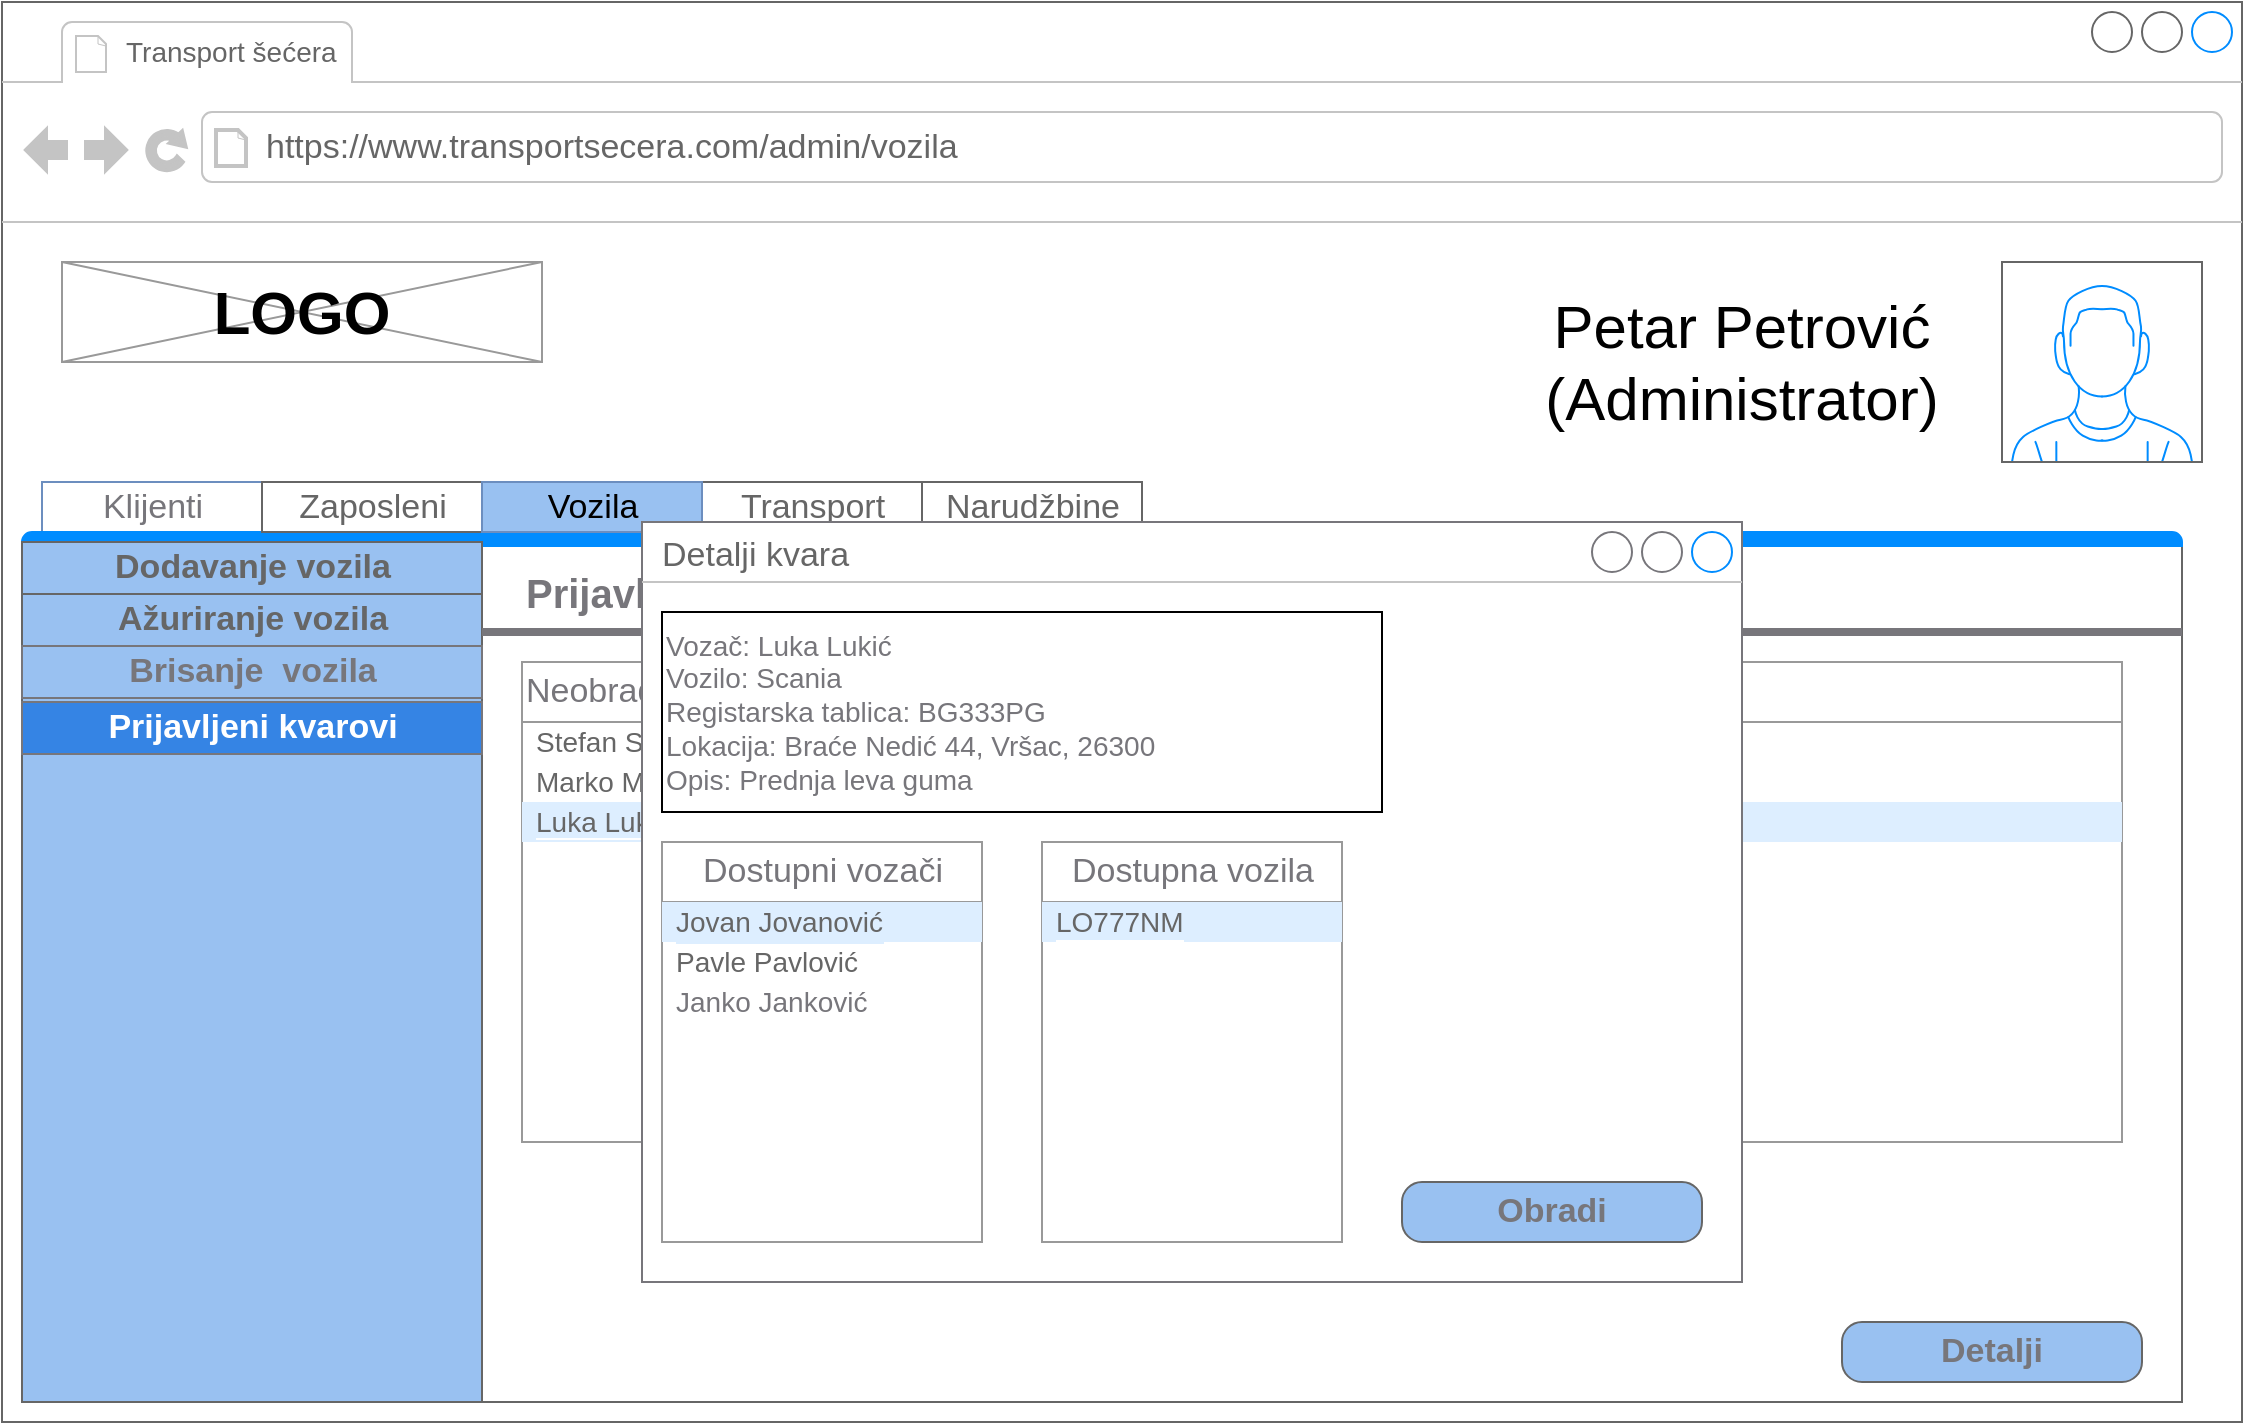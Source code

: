 <mxfile version="20.7.2" type="device"><diagram id="ky4BVYnxGXiWYMwusSBA" name="Page-1"><mxGraphModel dx="956" dy="516" grid="1" gridSize="10" guides="1" tooltips="1" connect="1" arrows="1" fold="1" page="1" pageScale="1" pageWidth="1169" pageHeight="827" math="0" shadow="0"><root><mxCell id="0"/><mxCell id="1" parent="0"/><mxCell id="joHXfqHR-YhRdE-sdu8e-1" value="" style="strokeWidth=1;shadow=0;dashed=0;align=center;html=1;shape=mxgraph.mockup.containers.browserWindow;rSize=0;strokeColor=#666666;strokeColor2=#008cff;strokeColor3=#c4c4c4;mainText=,;recursiveResize=0;" parent="1" vertex="1"><mxGeometry x="40" y="80" width="1120" height="710" as="geometry"/></mxCell><mxCell id="joHXfqHR-YhRdE-sdu8e-2" value="Transport šećera" style="strokeWidth=1;shadow=0;dashed=0;align=center;html=1;shape=mxgraph.mockup.containers.anchor;fontSize=14;fontColor=#666666;align=left;" parent="joHXfqHR-YhRdE-sdu8e-1" vertex="1"><mxGeometry x="60" y="10" width="110" height="30" as="geometry"/></mxCell><mxCell id="joHXfqHR-YhRdE-sdu8e-3" value="https://www.transportsecera.com/admin/vozila" style="strokeWidth=1;shadow=0;dashed=0;align=center;html=1;shape=mxgraph.mockup.containers.anchor;rSize=0;fontSize=17;fontColor=#666666;align=left;" parent="joHXfqHR-YhRdE-sdu8e-1" vertex="1"><mxGeometry x="130" y="60" width="450" height="26" as="geometry"/></mxCell><mxCell id="joHXfqHR-YhRdE-sdu8e-10" value="" style="verticalLabelPosition=bottom;shadow=0;dashed=0;align=center;html=1;verticalAlign=top;strokeWidth=1;shape=mxgraph.mockup.graphics.simpleIcon;strokeColor=#999999;fontSize=14;" parent="joHXfqHR-YhRdE-sdu8e-1" vertex="1"><mxGeometry x="30" y="130" width="240" height="50" as="geometry"/></mxCell><mxCell id="joHXfqHR-YhRdE-sdu8e-11" value="&lt;div style=&quot;font-size: 30px;&quot;&gt;LOGO&lt;/div&gt;" style="text;html=1;strokeColor=none;fillColor=none;align=center;verticalAlign=middle;whiteSpace=wrap;rounded=0;fontSize=30;fontStyle=1" parent="joHXfqHR-YhRdE-sdu8e-1" vertex="1"><mxGeometry x="120" y="140" width="60" height="30" as="geometry"/></mxCell><mxCell id="joHXfqHR-YhRdE-sdu8e-12" value="" style="verticalLabelPosition=bottom;shadow=0;dashed=0;align=center;html=1;verticalAlign=top;strokeWidth=1;shape=mxgraph.mockup.containers.userMale;strokeColor=#666666;strokeColor2=#008cff;fontSize=30;" parent="joHXfqHR-YhRdE-sdu8e-1" vertex="1"><mxGeometry x="1000" y="130" width="100" height="100" as="geometry"/></mxCell><mxCell id="joHXfqHR-YhRdE-sdu8e-13" value="&lt;div&gt;Petar Petrović &lt;br&gt;&lt;/div&gt;&lt;div&gt;(Administrator)&lt;br&gt;&lt;/div&gt;" style="text;html=1;strokeColor=none;fillColor=none;align=center;verticalAlign=middle;whiteSpace=wrap;rounded=0;fontSize=30;" parent="joHXfqHR-YhRdE-sdu8e-1" vertex="1"><mxGeometry x="750" y="140" width="240" height="80" as="geometry"/></mxCell><mxCell id="joHXfqHR-YhRdE-sdu8e-47" value="Transport" style="strokeColor=inherit;fillColor=inherit;gradientColor=inherit;strokeWidth=1;shadow=0;dashed=0;align=center;html=1;shape=mxgraph.mockup.containers.rrect;rSize=0;fontSize=17;fontColor=#666666;gradientColor=none;labelBackgroundColor=default;" parent="joHXfqHR-YhRdE-sdu8e-1" vertex="1"><mxGeometry width="110" height="25" relative="1" as="geometry"><mxPoint x="350" y="240" as="offset"/></mxGeometry></mxCell><mxCell id="joHXfqHR-YhRdE-sdu8e-41" value="" style="strokeWidth=1;shadow=0;dashed=0;align=center;html=1;shape=mxgraph.mockup.containers.marginRect2;rectMarginTop=32;strokeColor=#666666;gradientColor=none;labelBackgroundColor=default;fontSize=30;fontColor=#000000;" parent="joHXfqHR-YhRdE-sdu8e-1" vertex="1"><mxGeometry x="10" y="240" width="1080" height="460" as="geometry"/></mxCell><mxCell id="joHXfqHR-YhRdE-sdu8e-42" value="&lt;font color=&quot;#77767b&quot;&gt;&lt;span style=&quot;background-color: rgb(255, 255, 255);&quot;&gt;Klijenti &lt;/span&gt;&lt;/font&gt;" style="strokeColor=#6c8ebf;fillColor=#ffffff;gradientColor=#7ea6e0;strokeWidth=1;shadow=0;dashed=0;align=center;html=1;shape=mxgraph.mockup.containers.rrect;rSize=0;fontSize=17;gradientColor=none;labelBackgroundColor=default;" parent="joHXfqHR-YhRdE-sdu8e-41" vertex="1"><mxGeometry width="110" height="25" relative="1" as="geometry"><mxPoint x="10" as="offset"/></mxGeometry></mxCell><mxCell id="joHXfqHR-YhRdE-sdu8e-45" value="" style="strokeWidth=1;shadow=0;dashed=0;align=center;html=1;shape=mxgraph.mockup.containers.topButton;rSize=5;strokeColor=#008cff;fillColor=#008cff;gradientColor=none;resizeWidth=1;movable=0;deletable=1;labelBackgroundColor=default;fontSize=30;fontColor=#000000;" parent="joHXfqHR-YhRdE-sdu8e-41" vertex="1"><mxGeometry width="1080" height="7" relative="1" as="geometry"><mxPoint y="25" as="offset"/></mxGeometry></mxCell><mxCell id="joHXfqHR-YhRdE-sdu8e-51" value="Zaposleni" style="strokeColor=inherit;fillColor=inherit;gradientColor=inherit;strokeWidth=1;shadow=0;dashed=0;align=center;html=1;shape=mxgraph.mockup.containers.rrect;rSize=0;fontSize=17;fontColor=#666666;gradientColor=none;labelBackgroundColor=default;" parent="joHXfqHR-YhRdE-sdu8e-41" vertex="1"><mxGeometry width="110" height="25" relative="1" as="geometry"><mxPoint x="120" as="offset"/></mxGeometry></mxCell><mxCell id="joHXfqHR-YhRdE-sdu8e-58" value="Vozila" style="strokeColor=#6c8ebf;fillColor=#99c1f1;strokeWidth=1;shadow=0;dashed=0;align=center;html=1;shape=mxgraph.mockup.containers.rrect;rSize=0;fontSize=17;gradientColor=none;labelBackgroundColor=#99c1f1;" parent="joHXfqHR-YhRdE-sdu8e-41" vertex="1"><mxGeometry width="110" height="25" relative="1" as="geometry"><mxPoint x="230" as="offset"/></mxGeometry></mxCell><mxCell id="joHXfqHR-YhRdE-sdu8e-76" value="" style="strokeWidth=1;shadow=0;dashed=0;align=center;html=1;shape=mxgraph.mockup.containers.rrect;rSize=0;strokeColor=#666666;labelBackgroundColor=#99c1f1;fontSize=30;fontColor=#000000;fillColor=#99c1f1;" parent="joHXfqHR-YhRdE-sdu8e-41" vertex="1"><mxGeometry y="30" width="230" height="430" as="geometry"/></mxCell><mxCell id="joHXfqHR-YhRdE-sdu8e-77" value="Dodavanje vozila" style="strokeColor=inherit;fillColor=inherit;gradientColor=inherit;strokeWidth=1;shadow=0;dashed=0;align=center;html=1;shape=mxgraph.mockup.containers.rrect;rSize=0;fontSize=17;fontColor=#666666;fontStyle=1;resizeWidth=1;labelBackgroundColor=#99c1f1;" parent="joHXfqHR-YhRdE-sdu8e-76" vertex="1"><mxGeometry width="230" height="26" relative="1" as="geometry"/></mxCell><mxCell id="joHXfqHR-YhRdE-sdu8e-78" value="Ažuriranje vozila" style="strokeColor=inherit;fillColor=inherit;gradientColor=inherit;strokeWidth=1;shadow=0;dashed=0;align=center;html=1;shape=mxgraph.mockup.containers.rrect;rSize=0;fontSize=17;fontColor=#666666;fontStyle=1;resizeWidth=1;labelBackgroundColor=#99c1f1;" parent="joHXfqHR-YhRdE-sdu8e-76" vertex="1"><mxGeometry width="230" height="26" relative="1" as="geometry"><mxPoint y="26" as="offset"/></mxGeometry></mxCell><mxCell id="joHXfqHR-YhRdE-sdu8e-79" value="&lt;div&gt;Brisanje&amp;nbsp; vozila&lt;br&gt;&lt;/div&gt;" style="strokeWidth=1;shadow=0;dashed=0;align=center;html=1;shape=mxgraph.mockup.containers.rrect;rSize=0;fontSize=17;fontColor=#77767b;fontStyle=1;fillColor=#99c1f1;strokeColor=#77767b;resizeWidth=1;labelBackgroundColor=#99c1f1;" parent="joHXfqHR-YhRdE-sdu8e-76" vertex="1"><mxGeometry width="230" height="26" relative="1" as="geometry"><mxPoint y="52" as="offset"/></mxGeometry></mxCell><mxCell id="MBdNPjAYo1MAl98TMbX2-1" value="Prijavljeni kvarovi" style="strokeWidth=1;shadow=0;dashed=0;align=center;html=1;shape=mxgraph.mockup.containers.rrect;rSize=0;fontSize=17;fontColor=#ffffff;fontStyle=1;fillColor=#3584e4;strokeColor=#77767b;resizeWidth=1;labelBackgroundColor=#3584e4;" parent="joHXfqHR-YhRdE-sdu8e-76" vertex="1"><mxGeometry width="230" height="26" relative="1" as="geometry"><mxPoint y="80" as="offset"/></mxGeometry></mxCell><mxCell id="c6Qq0mWvQBEQTF_jhduq-1" value="Prijavljeni kvarovi" style="text;html=1;strokeColor=none;fillColor=none;align=left;verticalAlign=middle;whiteSpace=wrap;rounded=0;labelBackgroundColor=#ffffff;fontColor=#77767b;fontSize=20;fontStyle=1" vertex="1" parent="joHXfqHR-YhRdE-sdu8e-41"><mxGeometry x="250" y="40" width="290" height="30" as="geometry"/></mxCell><mxCell id="c6Qq0mWvQBEQTF_jhduq-2" value="" style="line;strokeWidth=4;html=1;perimeter=backbonePerimeter;points=[];outlineConnect=0;labelBackgroundColor=#ffffff;fontSize=20;fontColor=#77767b;fillColor=#3584e4;strokeColor=#77767b;" vertex="1" parent="joHXfqHR-YhRdE-sdu8e-41"><mxGeometry x="230" y="70" width="850" height="10" as="geometry"/></mxCell><mxCell id="c6Qq0mWvQBEQTF_jhduq-9" value="Detalji" style="strokeWidth=1;shadow=0;dashed=0;align=center;html=1;shape=mxgraph.mockup.buttons.button;strokeColor=#666666;fontColor=#77767b;mainText=;buttonStyle=round;fontSize=17;fontStyle=1;fillColor=#99c1f1;whiteSpace=wrap;labelBackgroundColor=#99c1f1;" vertex="1" parent="joHXfqHR-YhRdE-sdu8e-41"><mxGeometry x="910" y="420" width="150" height="30" as="geometry"/></mxCell><mxCell id="joHXfqHR-YhRdE-sdu8e-57" value="Narudžbine" style="strokeColor=inherit;fillColor=inherit;gradientColor=inherit;strokeWidth=1;shadow=0;dashed=0;align=center;html=1;shape=mxgraph.mockup.containers.rrect;rSize=0;fontSize=17;fontColor=#666666;gradientColor=none;labelBackgroundColor=default;" parent="joHXfqHR-YhRdE-sdu8e-1" vertex="1"><mxGeometry width="110" height="25" relative="1" as="geometry"><mxPoint x="460" y="240" as="offset"/></mxGeometry></mxCell><mxCell id="c6Qq0mWvQBEQTF_jhduq-3" value="" style="strokeWidth=1;shadow=0;dashed=0;align=center;html=1;shape=mxgraph.mockup.forms.rrect;rSize=0;strokeColor=#999999;fillColor=#ffffff;labelBackgroundColor=#ffffff;fontSize=20;fontColor=#77767b;" vertex="1" parent="1"><mxGeometry x="300" y="410" width="800" height="240" as="geometry"/></mxCell><mxCell id="c6Qq0mWvQBEQTF_jhduq-4" value="&lt;font color=&quot;#77767b&quot;&gt;Neobradjene prijave&lt;/font&gt;" style="strokeWidth=1;shadow=0;dashed=0;align=left;html=1;shape=mxgraph.mockup.forms.rrect;rSize=0;strokeColor=#999999;fontColor=#008cff;fontSize=17;fillColor=#ffffff;resizeWidth=1;labelBackgroundColor=#ffffff;" vertex="1" parent="c6Qq0mWvQBEQTF_jhduq-3"><mxGeometry width="800" height="30" relative="1" as="geometry"/></mxCell><mxCell id="c6Qq0mWvQBEQTF_jhduq-5" value="&lt;font style=&quot;font-size: 14px;&quot;&gt;Stefan Stefanović&lt;/font&gt;, SA123AB, Niš" style="strokeWidth=1;shadow=0;dashed=0;align=center;html=1;shape=mxgraph.mockup.forms.anchor;fontSize=14;fontColor=#666666;align=left;spacingLeft=5;resizeWidth=1;labelBackgroundColor=#ffffff;strokeColor=#77767b;fillColor=#3584e4;" vertex="1" parent="c6Qq0mWvQBEQTF_jhduq-3"><mxGeometry width="800" height="20" relative="1" as="geometry"><mxPoint y="30" as="offset"/></mxGeometry></mxCell><mxCell id="c6Qq0mWvQBEQTF_jhduq-6" value="Marko Marković, BG456CD, Loznica" style="strokeWidth=1;shadow=0;dashed=0;align=center;html=1;shape=mxgraph.mockup.forms.anchor;fontSize=14;fontColor=#666666;align=left;spacingLeft=5;resizeWidth=1;labelBackgroundColor=#ffffff;strokeColor=#77767b;fillColor=#3584e4;" vertex="1" parent="c6Qq0mWvQBEQTF_jhduq-3"><mxGeometry width="800" height="20" relative="1" as="geometry"><mxPoint y="50" as="offset"/></mxGeometry></mxCell><mxCell id="c6Qq0mWvQBEQTF_jhduq-7" value="&lt;span style=&quot;background-color: rgb(221, 238, 255);&quot;&gt;Luka Lukić, BG333PG, Vršac&lt;/span&gt;" style="strokeWidth=1;shadow=0;dashed=0;align=center;html=1;shape=mxgraph.mockup.forms.rrect;rSize=0;fontSize=14;fontColor=#666666;align=left;spacingLeft=5;fillColor=#ddeeff;strokeColor=none;resizeWidth=1;labelBackgroundColor=#ffffff;" vertex="1" parent="c6Qq0mWvQBEQTF_jhduq-3"><mxGeometry width="800" height="20" relative="1" as="geometry"><mxPoint y="70" as="offset"/></mxGeometry></mxCell><mxCell id="c6Qq0mWvQBEQTF_jhduq-8" value="" style="strokeWidth=1;shadow=0;dashed=0;align=center;html=1;shape=mxgraph.mockup.forms.anchor;fontSize=14;fontColor=#666666;align=left;spacingLeft=5;resizeWidth=1;labelBackgroundColor=#ffffff;strokeColor=#77767b;fillColor=#3584e4;" vertex="1" parent="c6Qq0mWvQBEQTF_jhduq-3"><mxGeometry width="800" height="20" relative="1" as="geometry"><mxPoint y="90" as="offset"/></mxGeometry></mxCell><mxCell id="c6Qq0mWvQBEQTF_jhduq-10" value="Detalji kvara" style="strokeWidth=1;shadow=0;dashed=0;align=center;html=1;shape=mxgraph.mockup.containers.window;align=left;verticalAlign=top;spacingLeft=8;strokeColor2=#008cff;strokeColor3=#c4c4c4;fontColor=#666666;mainText=;fontSize=17;labelBackgroundColor=none;strokeColor=#77767b;fillColor=#ffffff;" vertex="1" parent="1"><mxGeometry x="360" y="340" width="550" height="380" as="geometry"/></mxCell><mxCell id="c6Qq0mWvQBEQTF_jhduq-21" value="&lt;div&gt;Vozač: Luka Lukić&lt;/div&gt;&lt;div&gt;Vozilo: Scania&lt;/div&gt;&lt;div&gt;Registarska tablica: BG333PG&lt;/div&gt;&lt;div&gt;Lokacija: Braće Nedić 44, Vršac, 26300&lt;/div&gt;&lt;div&gt;Opis: Prednja leva guma&lt;br&gt;&lt;/div&gt;" style="text;html=1;strokeColor=default;fillColor=none;align=left;verticalAlign=middle;whiteSpace=wrap;rounded=0;labelBackgroundColor=#ffffff;fontSize=14;fontColor=#77767b;" vertex="1" parent="1"><mxGeometry x="370" y="385" width="360" height="100" as="geometry"/></mxCell><mxCell id="c6Qq0mWvQBEQTF_jhduq-22" value="" style="strokeWidth=1;shadow=0;dashed=0;align=center;html=1;shape=mxgraph.mockup.forms.rrect;rSize=0;strokeColor=#999999;fillColor=#ffffff;labelBackgroundColor=#ffffff;fontSize=14;fontColor=#77767b;" vertex="1" parent="1"><mxGeometry x="370" y="500" width="160" height="200" as="geometry"/></mxCell><mxCell id="c6Qq0mWvQBEQTF_jhduq-23" value="&lt;font color=&quot;#77767b&quot;&gt;Dostupni vozači&lt;/font&gt;" style="strokeWidth=1;shadow=0;dashed=0;align=center;html=1;shape=mxgraph.mockup.forms.rrect;rSize=0;strokeColor=#999999;fontColor=#008cff;fontSize=17;fillColor=#ffffff;resizeWidth=1;labelBackgroundColor=#ffffff;" vertex="1" parent="c6Qq0mWvQBEQTF_jhduq-22"><mxGeometry width="160" height="30" relative="1" as="geometry"/></mxCell><mxCell id="c6Qq0mWvQBEQTF_jhduq-24" value="&lt;span style=&quot;&quot;&gt;&lt;span style=&quot;&quot;&gt;&lt;font style=&quot;font-size: 14px;&quot;&gt;Janko Janković&lt;/font&gt;&lt;/span&gt;&lt;/span&gt;" style="strokeWidth=1;shadow=0;dashed=0;align=center;html=1;shape=mxgraph.mockup.forms.anchor;fontSize=17;align=left;spacingLeft=5;resizeWidth=1;labelBackgroundColor=#ffffff;strokeColor=#6c8ebf;fillColor=#ddeeff;fontColor=#77767b;" vertex="1" parent="c6Qq0mWvQBEQTF_jhduq-22"><mxGeometry width="160" height="20" relative="1" as="geometry"><mxPoint y="70" as="offset"/></mxGeometry></mxCell><mxCell id="c6Qq0mWvQBEQTF_jhduq-25" value="&lt;font style=&quot;font-size: 14px;&quot;&gt;Pavle Pavlović&lt;/font&gt;" style="strokeWidth=1;shadow=0;dashed=0;align=center;html=1;shape=mxgraph.mockup.forms.anchor;fontSize=17;fontColor=#666666;align=left;spacingLeft=5;resizeWidth=1;labelBackgroundColor=#ffffff;strokeColor=default;fillColor=#ffffff;" vertex="1" parent="c6Qq0mWvQBEQTF_jhduq-22"><mxGeometry width="160" height="20" relative="1" as="geometry"><mxPoint y="50" as="offset"/></mxGeometry></mxCell><mxCell id="c6Qq0mWvQBEQTF_jhduq-26" value="&lt;font style=&quot;font-size: 14px;&quot;&gt;Jovan Jovanović&lt;/font&gt;" style="strokeWidth=1;shadow=0;dashed=0;align=center;html=1;shape=mxgraph.mockup.forms.rrect;rSize=0;fontSize=17;fontColor=#666666;align=left;spacingLeft=5;fillColor=#ddeeff;strokeColor=none;resizeWidth=1;labelBackgroundColor=#ddeeff;" vertex="1" parent="c6Qq0mWvQBEQTF_jhduq-22"><mxGeometry width="160" height="20" relative="1" as="geometry"><mxPoint y="30" as="offset"/></mxGeometry></mxCell><mxCell id="c6Qq0mWvQBEQTF_jhduq-27" value="" style="strokeWidth=1;shadow=0;dashed=0;align=center;html=1;shape=mxgraph.mockup.forms.anchor;fontSize=17;fontColor=#666666;align=left;spacingLeft=5;resizeWidth=1;labelBackgroundColor=#ffffff;strokeColor=default;fillColor=#ffffff;" vertex="1" parent="c6Qq0mWvQBEQTF_jhduq-22"><mxGeometry width="160" height="20" relative="1" as="geometry"><mxPoint y="90" as="offset"/></mxGeometry></mxCell><mxCell id="c6Qq0mWvQBEQTF_jhduq-28" value="" style="strokeWidth=1;shadow=0;dashed=0;align=center;html=1;shape=mxgraph.mockup.forms.rrect;rSize=0;strokeColor=#999999;fillColor=#ffffff;labelBackgroundColor=#ffffff;fontSize=14;fontColor=#77767b;" vertex="1" parent="1"><mxGeometry x="560" y="500" width="150" height="200" as="geometry"/></mxCell><mxCell id="c6Qq0mWvQBEQTF_jhduq-29" value="&lt;font color=&quot;#77767b&quot;&gt;Dostupna vozila&lt;/font&gt;" style="strokeWidth=1;shadow=0;dashed=0;align=center;html=1;shape=mxgraph.mockup.forms.rrect;rSize=0;strokeColor=#999999;fontColor=#008cff;fontSize=17;fillColor=#ffffff;resizeWidth=1;labelBackgroundColor=#ffffff;" vertex="1" parent="c6Qq0mWvQBEQTF_jhduq-28"><mxGeometry width="150" height="30" relative="1" as="geometry"/></mxCell><mxCell id="c6Qq0mWvQBEQTF_jhduq-32" value="&lt;span style=&quot;background-color: rgb(221, 238, 255);&quot;&gt;&lt;font style=&quot;font-size: 14px;&quot;&gt;LO777NM&lt;/font&gt;&lt;/span&gt;" style="strokeWidth=1;shadow=0;dashed=0;align=center;html=1;shape=mxgraph.mockup.forms.rrect;rSize=0;fontSize=17;fontColor=#666666;align=left;spacingLeft=5;fillColor=#ddeeff;strokeColor=none;resizeWidth=1;labelBackgroundColor=#ffffff;" vertex="1" parent="c6Qq0mWvQBEQTF_jhduq-28"><mxGeometry width="150" height="20" relative="1" as="geometry"><mxPoint y="30" as="offset"/></mxGeometry></mxCell><mxCell id="c6Qq0mWvQBEQTF_jhduq-34" value="&lt;font color=&quot;#77767b&quot;&gt;Obradi&lt;/font&gt;" style="strokeWidth=1;shadow=0;dashed=0;align=center;html=1;shape=mxgraph.mockup.buttons.button;strokeColor=#666666;fontColor=#ffffff;mainText=;buttonStyle=round;fontSize=17;fontStyle=1;fillColor=#99c1f1;whiteSpace=wrap;labelBackgroundColor=#99c1f1;" vertex="1" parent="1"><mxGeometry x="740" y="670" width="150" height="30" as="geometry"/></mxCell></root></mxGraphModel></diagram></mxfile>